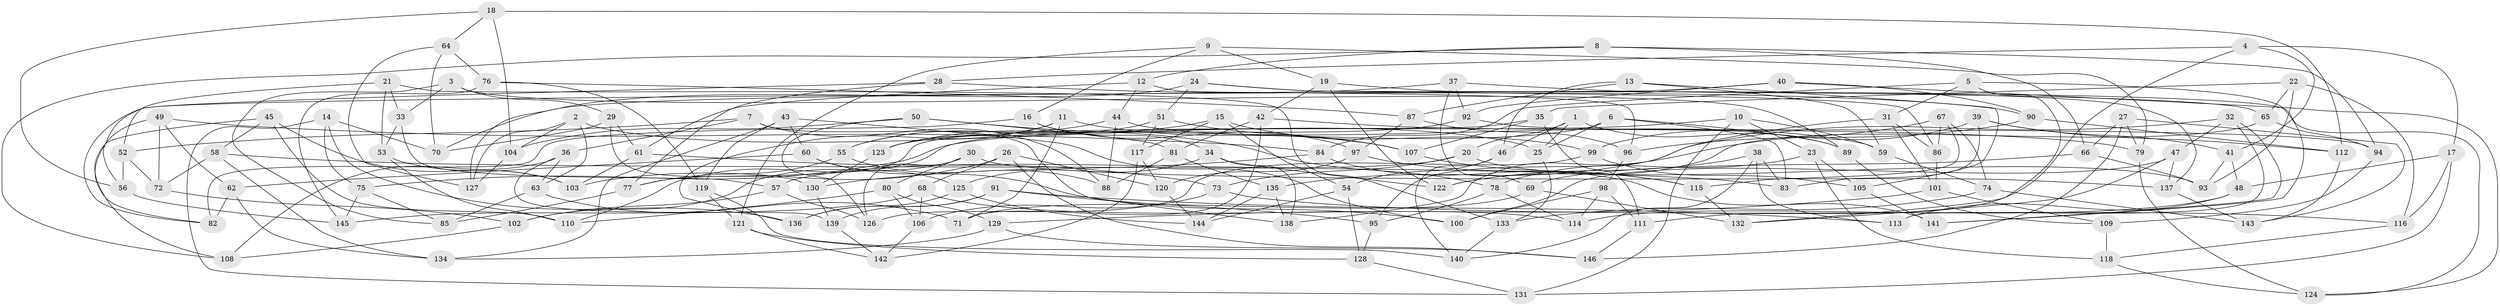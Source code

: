 // coarse degree distribution, {5: 0.2465753424657534, 6: 0.4794520547945205, 4: 0.1506849315068493, 7: 0.0410958904109589, 3: 0.0136986301369863, 10: 0.0136986301369863, 8: 0.0547945205479452}
// Generated by graph-tools (version 1.1) at 2025/38/03/04/25 23:38:16]
// undirected, 146 vertices, 292 edges
graph export_dot {
  node [color=gray90,style=filled];
  1;
  2;
  3;
  4;
  5;
  6;
  7;
  8;
  9;
  10;
  11;
  12;
  13;
  14;
  15;
  16;
  17;
  18;
  19;
  20;
  21;
  22;
  23;
  24;
  25;
  26;
  27;
  28;
  29;
  30;
  31;
  32;
  33;
  34;
  35;
  36;
  37;
  38;
  39;
  40;
  41;
  42;
  43;
  44;
  45;
  46;
  47;
  48;
  49;
  50;
  51;
  52;
  53;
  54;
  55;
  56;
  57;
  58;
  59;
  60;
  61;
  62;
  63;
  64;
  65;
  66;
  67;
  68;
  69;
  70;
  71;
  72;
  73;
  74;
  75;
  76;
  77;
  78;
  79;
  80;
  81;
  82;
  83;
  84;
  85;
  86;
  87;
  88;
  89;
  90;
  91;
  92;
  93;
  94;
  95;
  96;
  97;
  98;
  99;
  100;
  101;
  102;
  103;
  104;
  105;
  106;
  107;
  108;
  109;
  110;
  111;
  112;
  113;
  114;
  115;
  116;
  117;
  118;
  119;
  120;
  121;
  122;
  123;
  124;
  125;
  126;
  127;
  128;
  129;
  130;
  131;
  132;
  133;
  134;
  135;
  136;
  137;
  138;
  139;
  140;
  141;
  142;
  143;
  144;
  145;
  146;
  1 -- 89;
  1 -- 46;
  1 -- 20;
  1 -- 25;
  2 -- 127;
  2 -- 63;
  2 -- 25;
  2 -- 104;
  3 -- 85;
  3 -- 33;
  3 -- 89;
  3 -- 29;
  4 -- 28;
  4 -- 111;
  4 -- 41;
  4 -- 17;
  5 -- 132;
  5 -- 141;
  5 -- 84;
  5 -- 31;
  6 -- 25;
  6 -- 110;
  6 -- 83;
  6 -- 89;
  7 -- 36;
  7 -- 52;
  7 -- 88;
  7 -- 138;
  8 -- 94;
  8 -- 108;
  8 -- 12;
  8 -- 66;
  9 -- 19;
  9 -- 121;
  9 -- 79;
  9 -- 16;
  10 -- 75;
  10 -- 23;
  10 -- 59;
  10 -- 131;
  11 -- 107;
  11 -- 136;
  11 -- 71;
  11 -- 123;
  12 -- 44;
  12 -- 96;
  12 -- 61;
  13 -- 105;
  13 -- 46;
  13 -- 59;
  13 -- 87;
  14 -- 75;
  14 -- 70;
  14 -- 131;
  14 -- 136;
  15 -- 117;
  15 -- 123;
  15 -- 54;
  15 -- 99;
  16 -- 97;
  16 -- 82;
  16 -- 34;
  17 -- 48;
  17 -- 131;
  17 -- 116;
  18 -- 64;
  18 -- 104;
  18 -- 112;
  18 -- 56;
  19 -- 137;
  19 -- 122;
  19 -- 42;
  20 -- 57;
  20 -- 73;
  20 -- 93;
  21 -- 133;
  21 -- 33;
  21 -- 53;
  21 -- 52;
  22 -- 93;
  22 -- 116;
  22 -- 35;
  22 -- 65;
  23 -- 118;
  23 -- 78;
  23 -- 105;
  24 -- 51;
  24 -- 124;
  24 -- 127;
  24 -- 86;
  25 -- 133;
  26 -- 103;
  26 -- 120;
  26 -- 146;
  26 -- 68;
  27 -- 143;
  27 -- 66;
  27 -- 79;
  27 -- 146;
  28 -- 77;
  28 -- 90;
  28 -- 56;
  29 -- 130;
  29 -- 70;
  29 -- 61;
  30 -- 102;
  30 -- 137;
  30 -- 80;
  30 -- 126;
  31 -- 86;
  31 -- 95;
  31 -- 101;
  32 -- 47;
  32 -- 113;
  32 -- 141;
  32 -- 135;
  33 -- 57;
  33 -- 53;
  34 -- 122;
  34 -- 125;
  34 -- 138;
  35 -- 77;
  35 -- 107;
  35 -- 111;
  36 -- 139;
  36 -- 108;
  36 -- 63;
  37 -- 65;
  37 -- 70;
  37 -- 69;
  37 -- 92;
  38 -- 83;
  38 -- 122;
  38 -- 113;
  38 -- 140;
  39 -- 41;
  39 -- 83;
  39 -- 112;
  39 -- 99;
  40 -- 90;
  40 -- 92;
  40 -- 124;
  40 -- 82;
  41 -- 48;
  41 -- 93;
  42 -- 79;
  42 -- 81;
  42 -- 71;
  43 -- 119;
  43 -- 134;
  43 -- 60;
  43 -- 100;
  44 -- 88;
  44 -- 59;
  44 -- 55;
  45 -- 110;
  45 -- 108;
  45 -- 58;
  45 -- 103;
  46 -- 54;
  46 -- 140;
  47 -- 100;
  47 -- 132;
  47 -- 137;
  48 -- 114;
  48 -- 113;
  49 -- 72;
  49 -- 82;
  49 -- 84;
  49 -- 62;
  50 -- 78;
  50 -- 104;
  50 -- 81;
  50 -- 126;
  51 -- 55;
  51 -- 107;
  51 -- 117;
  52 -- 56;
  52 -- 72;
  53 -- 103;
  53 -- 110;
  54 -- 128;
  54 -- 144;
  55 -- 77;
  55 -- 88;
  56 -- 145;
  57 -- 102;
  57 -- 126;
  58 -- 134;
  58 -- 83;
  58 -- 72;
  59 -- 74;
  60 -- 125;
  60 -- 62;
  60 -- 100;
  61 -- 103;
  61 -- 73;
  62 -- 134;
  62 -- 82;
  63 -- 85;
  63 -- 71;
  64 -- 127;
  64 -- 76;
  64 -- 70;
  65 -- 94;
  65 -- 122;
  66 -- 93;
  66 -- 69;
  67 -- 115;
  67 -- 138;
  67 -- 86;
  67 -- 74;
  68 -- 114;
  68 -- 145;
  68 -- 106;
  69 -- 132;
  69 -- 71;
  72 -- 102;
  73 -- 106;
  73 -- 116;
  74 -- 143;
  74 -- 133;
  75 -- 145;
  75 -- 85;
  76 -- 119;
  76 -- 87;
  76 -- 145;
  77 -- 85;
  78 -- 114;
  78 -- 95;
  79 -- 124;
  80 -- 129;
  80 -- 110;
  80 -- 106;
  81 -- 135;
  81 -- 88;
  84 -- 130;
  84 -- 141;
  86 -- 101;
  87 -- 97;
  87 -- 96;
  89 -- 109;
  90 -- 112;
  90 -- 96;
  91 -- 139;
  91 -- 113;
  91 -- 95;
  91 -- 136;
  92 -- 123;
  92 -- 94;
  94 -- 109;
  95 -- 128;
  96 -- 98;
  97 -- 120;
  97 -- 115;
  98 -- 111;
  98 -- 114;
  98 -- 100;
  99 -- 105;
  99 -- 126;
  101 -- 129;
  101 -- 109;
  102 -- 108;
  104 -- 127;
  105 -- 141;
  106 -- 142;
  107 -- 115;
  109 -- 118;
  111 -- 146;
  112 -- 143;
  115 -- 132;
  116 -- 118;
  117 -- 142;
  117 -- 120;
  118 -- 124;
  119 -- 140;
  119 -- 121;
  120 -- 144;
  121 -- 142;
  121 -- 128;
  123 -- 130;
  125 -- 136;
  125 -- 144;
  128 -- 131;
  129 -- 146;
  129 -- 134;
  130 -- 139;
  133 -- 140;
  135 -- 144;
  135 -- 138;
  137 -- 143;
  139 -- 142;
}

